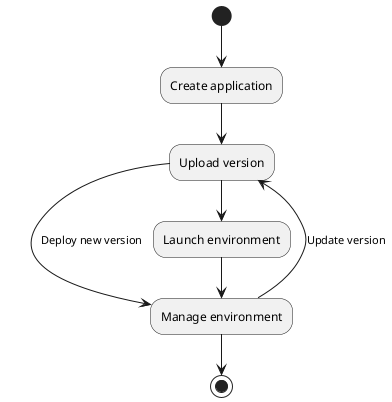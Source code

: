 @startuml Elastic Beanstalk version flow

(*) --> "Create application"
"Create application" --> "Upload version"
"Upload version" --> [Deploy new version] "Manage environment"
"Upload version" --> "Launch environment"
"Launch environment" --> "Manage environment"
"Manage environment" --> [Update version] "Upload version"
"Manage environment" --> (*)

@enduml